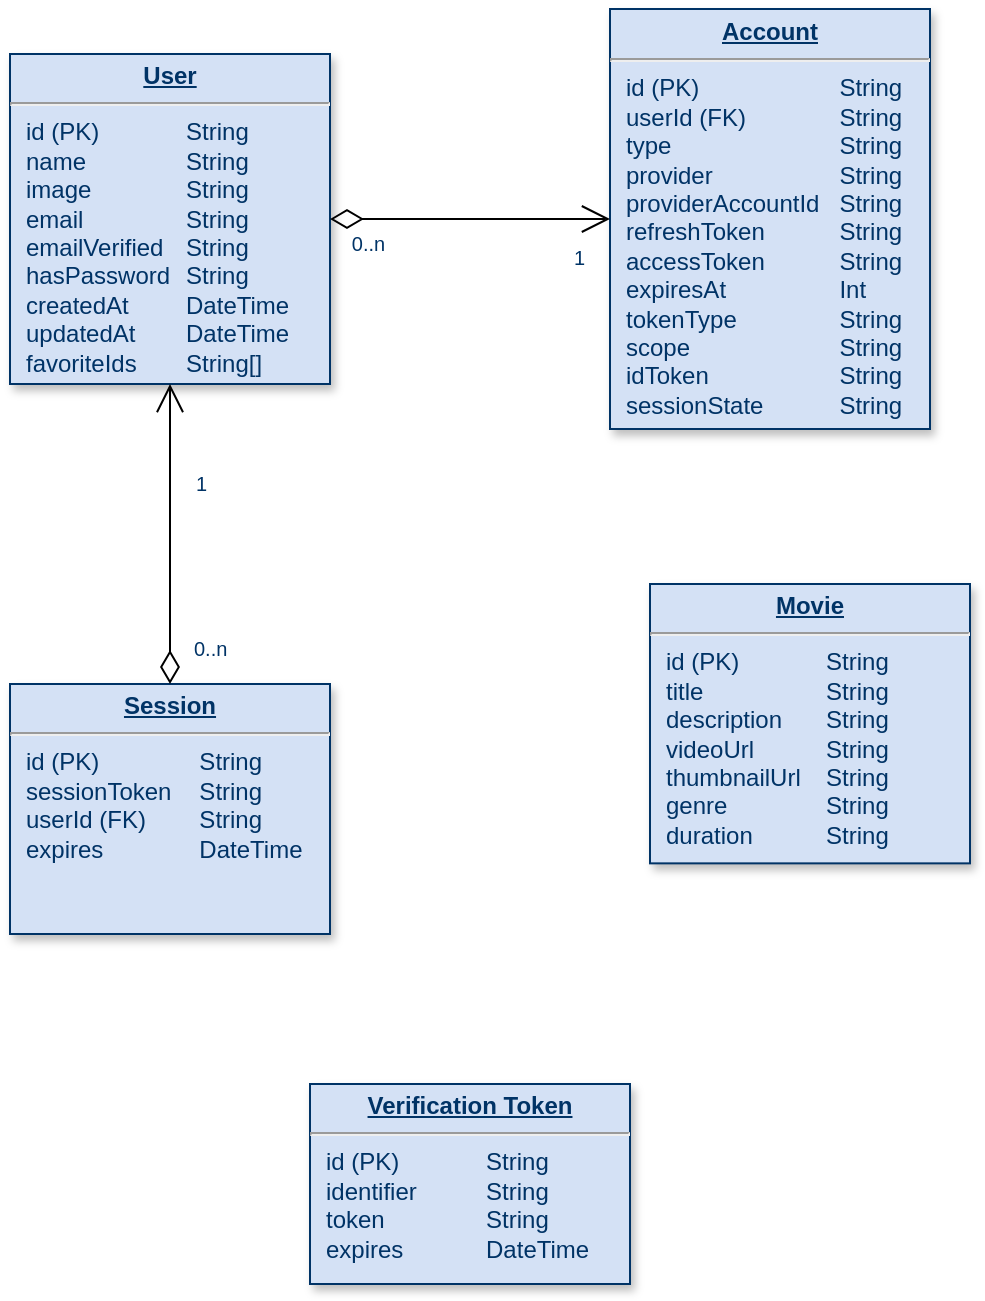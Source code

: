 <mxfile version="26.2.14">
  <diagram name="Page-1" id="hxq_1A5ANskcv5Tcrn2v">
    <mxGraphModel dx="552" dy="817" grid="1" gridSize="10" guides="1" tooltips="1" connect="1" arrows="1" fold="1" page="1" pageScale="1" pageWidth="827" pageHeight="1169" math="0" shadow="0">
      <root>
        <mxCell id="0" />
        <mxCell id="1" parent="0" />
        <mxCell id="amXkMa5cYuzht5AST0yX-1" value="&lt;p style=&quot;margin: 0px; margin-top: 4px; text-align: center; text-decoration: underline;&quot;&gt;&lt;b&gt;User&lt;/b&gt;&lt;/p&gt;&lt;hr&gt;&lt;p style=&quot;margin: 0px; margin-left: 8px;&quot;&gt;id (PK)&lt;span style=&quot;white-space: pre;&quot;&gt;&#x9;&lt;/span&gt;&lt;span style=&quot;white-space: pre;&quot;&gt;&#x9;String&lt;/span&gt;&lt;/p&gt;&lt;p style=&quot;margin: 0px; margin-left: 8px;&quot;&gt;name&lt;span style=&quot;white-space: pre;&quot;&gt;&#x9;&lt;/span&gt;&lt;span style=&quot;white-space: pre;&quot;&gt;&#x9;&lt;/span&gt;&lt;span style=&quot;white-space-collapse: preserve; background-color: transparent; color: light-dark(rgb(0, 51, 102), rgb(161, 205, 249));&quot;&gt;String&lt;/span&gt;&lt;span style=&quot;background-color: transparent; color: light-dark(rgb(0, 51, 102), rgb(161, 205, 249)); white-space-collapse: preserve;&quot;&gt;&#x9;&lt;/span&gt;&lt;/p&gt;&lt;p style=&quot;margin: 0px; margin-left: 8px;&quot;&gt;image&lt;span style=&quot;white-space: pre;&quot;&gt;&#x9;&lt;/span&gt;&lt;span style=&quot;white-space: pre;&quot;&gt;&#x9;&lt;/span&gt;&lt;span style=&quot;white-space-collapse: preserve; background-color: transparent; color: light-dark(rgb(0, 51, 102), rgb(161, 205, 249));&quot;&gt;String&lt;/span&gt;&lt;/p&gt;&lt;p style=&quot;margin: 0px; margin-left: 8px;&quot;&gt;email&lt;span style=&quot;white-space: pre;&quot;&gt;&#x9;&lt;/span&gt;&lt;span style=&quot;white-space: pre;&quot;&gt;&#x9;&lt;/span&gt;&lt;span style=&quot;white-space-collapse: preserve; background-color: transparent; color: light-dark(rgb(0, 51, 102), rgb(161, 205, 249));&quot;&gt;String&lt;/span&gt;&lt;/p&gt;&lt;p style=&quot;margin: 0px; margin-left: 8px;&quot;&gt;emailVerified&lt;span style=&quot;white-space: pre;&quot;&gt;&#x9;&lt;/span&gt;&lt;span style=&quot;white-space-collapse: preserve; background-color: transparent; color: light-dark(rgb(0, 51, 102), rgb(161, 205, 249));&quot;&gt;String&lt;/span&gt;&lt;/p&gt;&lt;p style=&quot;margin: 0px; margin-left: 8px;&quot;&gt;hasPassword&lt;span style=&quot;white-space: pre;&quot;&gt;&#x9;&lt;/span&gt;&lt;span style=&quot;white-space-collapse: preserve; background-color: transparent; color: light-dark(rgb(0, 51, 102), rgb(161, 205, 249));&quot;&gt;String&lt;/span&gt;&lt;/p&gt;&lt;p style=&quot;margin: 0px; margin-left: 8px;&quot;&gt;createdAt&lt;span style=&quot;white-space: pre;&quot;&gt;&#x9;&lt;/span&gt;&lt;span style=&quot;white-space: pre;&quot;&gt;&#x9;&lt;/span&gt;DateTime&lt;/p&gt;&lt;p style=&quot;margin: 0px; margin-left: 8px;&quot;&gt;updatedAt&lt;span style=&quot;white-space: pre;&quot;&gt;&#x9;&lt;/span&gt;DateTime&lt;/p&gt;&lt;p style=&quot;margin: 0px; margin-left: 8px;&quot;&gt;favoriteIds&lt;span style=&quot;white-space: pre;&quot;&gt;&#x9;&lt;/span&gt;&lt;span style=&quot;white-space-collapse: preserve; background-color: transparent; color: light-dark(rgb(0, 51, 102), rgb(161, 205, 249));&quot;&gt;String[]&lt;/span&gt;&lt;/p&gt;" style="verticalAlign=top;align=left;overflow=fill;fontSize=12;fontFamily=Helvetica;html=1;strokeColor=#003366;shadow=1;fillColor=#D4E1F5;fontColor=#003366" vertex="1" parent="1">
          <mxGeometry x="290" y="65" width="160" height="165" as="geometry" />
        </mxCell>
        <mxCell id="amXkMa5cYuzht5AST0yX-2" value="&lt;p style=&quot;margin: 0px; margin-top: 4px; text-align: center; text-decoration: underline;&quot;&gt;&lt;b&gt;Session&lt;/b&gt;&lt;/p&gt;&lt;hr&gt;&lt;p style=&quot;margin: 0px; margin-left: 8px;&quot;&gt;id (PK)&amp;nbsp;&lt;span style=&quot;white-space: pre;&quot;&gt;&#x9;&lt;/span&gt;&lt;span style=&quot;white-space: pre;&quot;&gt;&#x9;&lt;/span&gt;&amp;nbsp; String&lt;/p&gt;&lt;p style=&quot;margin: 0px; margin-left: 8px;&quot;&gt;sessionToken&amp;nbsp;&lt;span style=&quot;white-space: pre;&quot;&gt;&#x9;&lt;/span&gt;&amp;nbsp; String&lt;/p&gt;&lt;p style=&quot;margin: 0px; margin-left: 8px;&quot;&gt;userId (FK)&lt;span style=&quot;white-space: pre;&quot;&gt;&#x9;&lt;/span&gt;&amp;nbsp; String&lt;/p&gt;&lt;p style=&quot;margin: 0px; margin-left: 8px;&quot;&gt;expires&lt;span style=&quot;white-space: pre;&quot;&gt;&#x9;&lt;/span&gt;&lt;span style=&quot;white-space: pre;&quot;&gt;&#x9;&lt;/span&gt;&amp;nbsp; DateTime&lt;/p&gt;" style="verticalAlign=top;align=left;overflow=fill;fontSize=12;fontFamily=Helvetica;html=1;strokeColor=#003366;shadow=1;fillColor=#D4E1F5;fontColor=#003366" vertex="1" parent="1">
          <mxGeometry x="290.0" y="380.0" width="160" height="125" as="geometry" />
        </mxCell>
        <mxCell id="amXkMa5cYuzht5AST0yX-5" value="&lt;p style=&quot;margin: 0px; margin-top: 4px; text-align: center; text-decoration: underline;&quot;&gt;&lt;b&gt;Account&lt;/b&gt;&lt;/p&gt;&lt;hr&gt;&lt;p style=&quot;margin: 0px; margin-left: 8px;&quot;&gt;id (PK)&lt;span style=&quot;white-space: pre;&quot;&gt;&#x9;&lt;/span&gt;&lt;span style=&quot;white-space: pre;&quot;&gt;&#x9;&lt;/span&gt;&lt;span style=&quot;white-space: pre;&quot;&gt;&#x9;&lt;/span&gt;String&lt;/p&gt;&lt;p style=&quot;margin: 0px; margin-left: 8px;&quot;&gt;userId (FK)&lt;span style=&quot;white-space: pre;&quot;&gt;&#x9;&lt;/span&gt;&lt;span style=&quot;white-space: pre;&quot;&gt;&#x9;&lt;/span&gt;&lt;span style=&quot;background-color: transparent; color: light-dark(rgb(0, 51, 102), rgb(161, 205, 249));&quot;&gt;String&lt;/span&gt;&lt;/p&gt;&lt;p style=&quot;margin: 0px; margin-left: 8px;&quot;&gt;type&lt;span style=&quot;white-space: pre;&quot;&gt;&#x9;&lt;/span&gt;&lt;span style=&quot;white-space: pre;&quot;&gt;&#x9;&lt;/span&gt;&lt;span style=&quot;white-space: pre;&quot;&gt;&#x9;&lt;/span&gt;&lt;span style=&quot;white-space: pre;&quot;&gt;&#x9;&lt;/span&gt;&lt;span style=&quot;background-color: transparent; color: light-dark(rgb(0, 51, 102), rgb(161, 205, 249));&quot;&gt;String&lt;/span&gt;&lt;/p&gt;&lt;p style=&quot;margin: 0px; margin-left: 8px;&quot;&gt;provider&lt;span style=&quot;white-space: pre;&quot;&gt;&#x9;&lt;/span&gt;&lt;span style=&quot;white-space: pre;&quot;&gt;&#x9;&lt;/span&gt;&lt;span style=&quot;white-space: pre;&quot;&gt;&#x9;&lt;/span&gt;&lt;span style=&quot;background-color: transparent; color: light-dark(rgb(0, 51, 102), rgb(161, 205, 249));&quot;&gt;String&lt;/span&gt;&lt;/p&gt;&lt;p style=&quot;margin: 0px; margin-left: 8px;&quot;&gt;providerAccountId&lt;span style=&quot;white-space: pre;&quot;&gt;&#x9;&lt;/span&gt;&lt;span style=&quot;background-color: transparent; color: light-dark(rgb(0, 51, 102), rgb(161, 205, 249));&quot;&gt;String&lt;/span&gt;&lt;/p&gt;&lt;p style=&quot;margin: 0px; margin-left: 8px;&quot;&gt;refreshToken&lt;span style=&quot;white-space: pre;&quot;&gt;&#x9;&lt;/span&gt;&lt;span style=&quot;white-space: pre;&quot;&gt;&#x9;&lt;/span&gt;&lt;span style=&quot;background-color: transparent; color: light-dark(rgb(0, 51, 102), rgb(161, 205, 249));&quot;&gt;String&lt;/span&gt;&lt;/p&gt;&lt;p style=&quot;margin: 0px; margin-left: 8px;&quot;&gt;accessToken&lt;span style=&quot;white-space: pre;&quot;&gt;&#x9;&lt;/span&gt;&lt;span style=&quot;white-space: pre;&quot;&gt;&#x9;&lt;/span&gt;&lt;span style=&quot;background-color: transparent; color: light-dark(rgb(0, 51, 102), rgb(161, 205, 249));&quot;&gt;String&lt;/span&gt;&lt;/p&gt;&lt;p style=&quot;margin: 0px; margin-left: 8px;&quot;&gt;expiresAt&lt;span style=&quot;white-space: pre;&quot;&gt;&#x9;&lt;/span&gt;&lt;span style=&quot;white-space: pre;&quot;&gt;&#x9;&lt;/span&gt;&lt;span style=&quot;white-space: pre;&quot;&gt;&#x9;&lt;/span&gt;Int&lt;/p&gt;&lt;p style=&quot;margin: 0px; margin-left: 8px;&quot;&gt;tokenType&lt;span style=&quot;white-space: pre;&quot;&gt;&#x9;&lt;/span&gt;&lt;span style=&quot;white-space: pre;&quot;&gt;&#x9;&lt;/span&gt;&lt;span style=&quot;background-color: transparent; color: light-dark(rgb(0, 51, 102), rgb(161, 205, 249));&quot;&gt;String&lt;/span&gt;&lt;/p&gt;&lt;p style=&quot;margin: 0px; margin-left: 8px;&quot;&gt;scope&lt;span style=&quot;white-space: pre;&quot;&gt;&#x9;&lt;/span&gt;&lt;span style=&quot;white-space: pre;&quot;&gt;&#x9;&lt;/span&gt;&lt;span style=&quot;white-space: pre;&quot;&gt;&#x9;&lt;/span&gt;&lt;span style=&quot;background-color: transparent; color: light-dark(rgb(0, 51, 102), rgb(161, 205, 249));&quot;&gt;String&lt;/span&gt;&lt;/p&gt;&lt;p style=&quot;margin: 0px; margin-left: 8px;&quot;&gt;idToken&lt;span style=&quot;white-space: pre;&quot;&gt;&#x9;&lt;/span&gt;&lt;span style=&quot;white-space: pre;&quot;&gt;&#x9;&lt;/span&gt;&lt;span style=&quot;white-space: pre;&quot;&gt;&#x9;&lt;/span&gt;&lt;span style=&quot;background-color: transparent; color: light-dark(rgb(0, 51, 102), rgb(161, 205, 249));&quot;&gt;String&lt;/span&gt;&lt;/p&gt;&lt;p style=&quot;margin: 0px; margin-left: 8px;&quot;&gt;sessionState&lt;span style=&quot;white-space: pre;&quot;&gt;&#x9;&lt;/span&gt;&lt;span style=&quot;white-space: pre;&quot;&gt;&#x9;&lt;/span&gt;&lt;span style=&quot;background-color: transparent; color: light-dark(rgb(0, 51, 102), rgb(161, 205, 249));&quot;&gt;String&lt;/span&gt;&lt;/p&gt;" style="verticalAlign=top;align=left;overflow=fill;fontSize=12;fontFamily=Helvetica;html=1;strokeColor=#003366;shadow=1;fillColor=#D4E1F5;fontColor=#003366" vertex="1" parent="1">
          <mxGeometry x="590" y="42.5" width="160" height="210" as="geometry" />
        </mxCell>
        <mxCell id="amXkMa5cYuzht5AST0yX-6" value="&lt;p style=&quot;margin: 0px; margin-top: 4px; text-align: center; text-decoration: underline;&quot;&gt;&lt;b&gt;Verification Token&lt;/b&gt;&lt;/p&gt;&lt;hr&gt;&lt;p style=&quot;margin: 0px; margin-left: 8px;&quot;&gt;id (PK)&lt;span style=&quot;white-space: pre;&quot;&gt;&#x9;&lt;/span&gt;&lt;span style=&quot;white-space: pre;&quot;&gt;&#x9;&lt;/span&gt;String&amp;nbsp;&lt;/p&gt;&lt;p style=&quot;margin: 0px; margin-left: 8px;&quot;&gt;identifier&lt;span style=&quot;white-space: pre;&quot;&gt;&#x9;&lt;/span&gt;&lt;span style=&quot;white-space: pre;&quot;&gt;&#x9;&lt;/span&gt;String&lt;/p&gt;&lt;p style=&quot;margin: 0px; margin-left: 8px;&quot;&gt;token &lt;span style=&quot;white-space: pre;&quot;&gt;&#x9;&lt;/span&gt;&lt;span style=&quot;white-space: pre;&quot;&gt;&#x9;&lt;/span&gt;String&lt;/p&gt;&lt;p style=&quot;margin: 0px; margin-left: 8px;&quot;&gt;expires&lt;span style=&quot;white-space: pre;&quot;&gt;&#x9;&lt;/span&gt;&lt;span style=&quot;white-space: pre;&quot;&gt;&#x9;&lt;/span&gt;DateTime&lt;/p&gt;&lt;div&gt;&lt;br&gt;&lt;/div&gt;" style="verticalAlign=top;align=left;overflow=fill;fontSize=12;fontFamily=Helvetica;html=1;strokeColor=#003366;shadow=1;fillColor=#D4E1F5;fontColor=#003366" vertex="1" parent="1">
          <mxGeometry x="440" y="580" width="160" height="100" as="geometry" />
        </mxCell>
        <mxCell id="amXkMa5cYuzht5AST0yX-11" value="&lt;p style=&quot;margin: 0px; margin-top: 4px; text-align: center; text-decoration: underline;&quot;&gt;&lt;b&gt;Movie&lt;/b&gt;&lt;/p&gt;&lt;hr&gt;&lt;p style=&quot;margin: 0px; margin-left: 8px;&quot;&gt;&lt;span style=&quot;background-color: transparent; color: light-dark(rgb(0, 51, 102), rgb(161, 205, 249));&quot;&gt;id (PK)&lt;span style=&quot;white-space: pre;&quot;&gt;&#x9;&lt;/span&gt;&lt;span style=&quot;white-space: pre;&quot;&gt;&#x9;&lt;/span&gt;String&lt;/span&gt;&lt;/p&gt;&lt;p style=&quot;margin: 0px; margin-left: 8px;&quot;&gt;title&lt;span style=&quot;white-space: pre;&quot;&gt;&#x9;&lt;/span&gt;&lt;span style=&quot;white-space: pre;&quot;&gt;&#x9;&lt;span style=&quot;white-space: pre;&quot;&gt;&#x9;&lt;/span&gt;&lt;/span&gt;String&lt;/p&gt;&lt;p style=&quot;margin: 0px; margin-left: 8px;&quot;&gt;description&lt;span style=&quot;white-space: pre;&quot;&gt;&#x9;&lt;/span&gt;String&lt;/p&gt;&lt;p style=&quot;margin: 0px; margin-left: 8px;&quot;&gt;videoUrl&lt;span style=&quot;white-space: pre;&quot;&gt;&#x9;&lt;/span&gt;&lt;span style=&quot;white-space: pre;&quot;&gt;&#x9;&lt;/span&gt;String&lt;/p&gt;&lt;p style=&quot;margin: 0px; margin-left: 8px;&quot;&gt;thumbnailUrl&lt;span style=&quot;white-space: pre;&quot;&gt;&#x9;&lt;/span&gt;String&lt;/p&gt;&lt;p style=&quot;margin: 0px; margin-left: 8px;&quot;&gt;genre&lt;span style=&quot;white-space: pre;&quot;&gt;&#x9;&lt;/span&gt;&lt;span style=&quot;white-space: pre;&quot;&gt;&#x9;&lt;/span&gt;String&lt;/p&gt;&lt;p style=&quot;margin: 0px; margin-left: 8px;&quot;&gt;duration&lt;span style=&quot;white-space: pre;&quot;&gt;&#x9;&lt;/span&gt;&lt;span style=&quot;white-space: pre;&quot;&gt;&#x9;&lt;/span&gt;String&lt;/p&gt;&lt;div&gt;&lt;br&gt;&lt;/div&gt;" style="verticalAlign=top;align=left;overflow=fill;fontSize=12;fontFamily=Helvetica;html=1;strokeColor=#003366;shadow=1;fillColor=#D4E1F5;fontColor=#003366" vertex="1" parent="1">
          <mxGeometry x="610" y="330.0" width="160" height="139.68" as="geometry" />
        </mxCell>
        <mxCell id="amXkMa5cYuzht5AST0yX-18" value="" style="endArrow=open;endSize=12;startArrow=diamondThin;startSize=14;startFill=0;edgeStyle=orthogonalEdgeStyle;rounded=0;exitX=0.5;exitY=0;exitDx=0;exitDy=0;entryX=0.5;entryY=1;entryDx=0;entryDy=0;" edge="1" parent="1" source="amXkMa5cYuzht5AST0yX-2" target="amXkMa5cYuzht5AST0yX-1">
          <mxGeometry y="160" as="geometry">
            <mxPoint x="-20.0" y="158.36" as="sourcePoint" />
            <mxPoint x="140.0" y="158.36" as="targetPoint" />
          </mxGeometry>
        </mxCell>
        <mxCell id="amXkMa5cYuzht5AST0yX-19" value="0..n" style="resizable=0;align=left;verticalAlign=top;labelBackgroundColor=#ffffff;fontSize=10;strokeColor=#003366;shadow=1;fillColor=#D4E1F5;fontColor=#003366" connectable="0" vertex="1" parent="amXkMa5cYuzht5AST0yX-18">
          <mxGeometry x="-1" relative="1" as="geometry">
            <mxPoint x="10" y="-30" as="offset" />
          </mxGeometry>
        </mxCell>
        <mxCell id="amXkMa5cYuzht5AST0yX-27" value="" style="endArrow=open;endSize=12;startArrow=diamondThin;startSize=14;startFill=0;edgeStyle=orthogonalEdgeStyle;rounded=0;exitX=1;exitY=0.5;exitDx=0;exitDy=0;entryX=0;entryY=0.5;entryDx=0;entryDy=0;" edge="1" parent="1" source="amXkMa5cYuzht5AST0yX-1" target="amXkMa5cYuzht5AST0yX-5">
          <mxGeometry x="389.36" y="350" as="geometry">
            <mxPoint x="510.0" y="170" as="sourcePoint" />
            <mxPoint x="510.0" y="430.32" as="targetPoint" />
          </mxGeometry>
        </mxCell>
        <mxCell id="amXkMa5cYuzht5AST0yX-28" value="0..n" style="resizable=0;align=left;verticalAlign=top;labelBackgroundColor=#ffffff;fontSize=10;strokeColor=#003366;shadow=1;fillColor=#D4E1F5;fontColor=#003366" connectable="0" vertex="1" parent="amXkMa5cYuzht5AST0yX-27">
          <mxGeometry x="-1" relative="1" as="geometry">
            <mxPoint x="8.92" as="offset" />
          </mxGeometry>
        </mxCell>
        <mxCell id="amXkMa5cYuzht5AST0yX-29" value="1" style="resizable=0;align=right;verticalAlign=top;labelBackgroundColor=#ffffff;fontSize=10;strokeColor=#003366;shadow=1;fillColor=#D4E1F5;fontColor=#003366" connectable="0" vertex="1" parent="amXkMa5cYuzht5AST0yX-27">
          <mxGeometry x="1" relative="1" as="geometry">
            <mxPoint x="-11" y="7" as="offset" />
          </mxGeometry>
        </mxCell>
        <mxCell id="amXkMa5cYuzht5AST0yX-78" value="1" style="resizable=0;align=right;verticalAlign=top;labelBackgroundColor=#ffffff;fontSize=10;strokeColor=#003366;shadow=1;fillColor=#D4E1F5;fontColor=#003366" connectable="0" vertex="1" parent="1">
          <mxGeometry x="389.999" y="267.5" as="geometry" />
        </mxCell>
      </root>
    </mxGraphModel>
  </diagram>
</mxfile>
